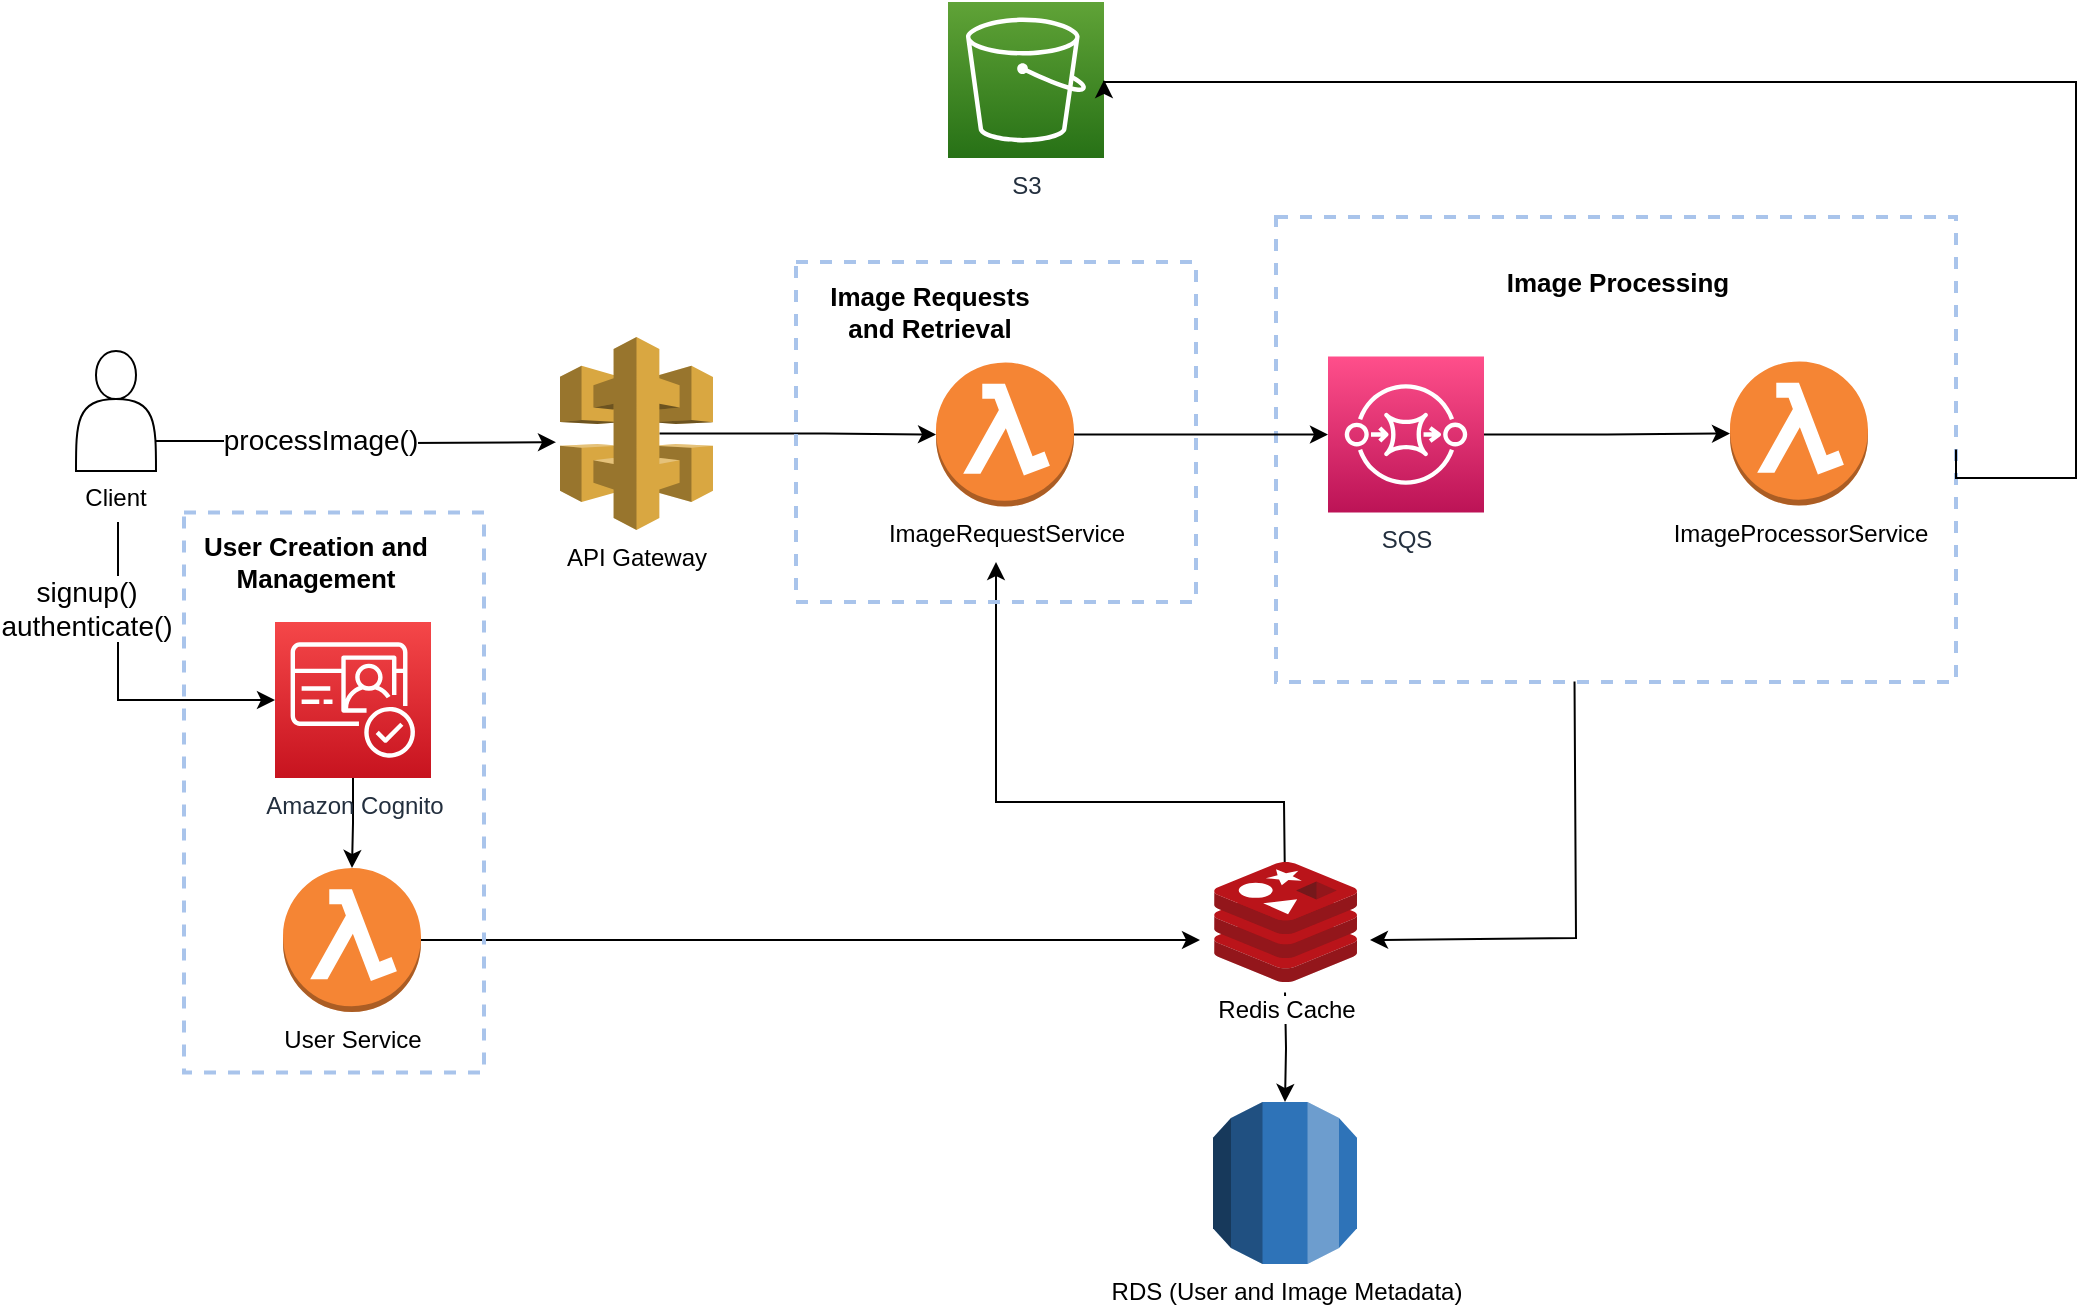 <mxfile version="20.8.16" type="device"><diagram name="Page-1" id="f10wLrEcIsJkVGP2h6X6"><mxGraphModel dx="505" dy="508" grid="1" gridSize="10" guides="1" tooltips="1" connect="1" arrows="1" fold="1" page="1" pageScale="1" pageWidth="4000" pageHeight="3000" math="0" shadow="0"><root><mxCell id="0"/><mxCell id="1" parent="0"/><mxCell id="lYPze4F9XFHHbkOYHn2J-20" value="" style="whiteSpace=wrap;html=1;dashed=1;fillColor=none;strokeWidth=2;strokeColor=#A9C4EB;" parent="1" vertex="1"><mxGeometry x="820" y="387.5" width="340" height="232.5" as="geometry"/></mxCell><mxCell id="lYPze4F9XFHHbkOYHn2J-26" style="edgeStyle=orthogonalEdgeStyle;rounded=0;orthogonalLoop=1;jettySize=auto;html=1;exitX=0.65;exitY=0.5;exitDx=0;exitDy=0;exitPerimeter=0;entryX=0;entryY=0.5;entryDx=0;entryDy=0;entryPerimeter=0;" parent="1" source="lYPze4F9XFHHbkOYHn2J-1" target="lYPze4F9XFHHbkOYHn2J-37" edge="1"><mxGeometry relative="1" as="geometry"/></mxCell><mxCell id="lYPze4F9XFHHbkOYHn2J-1" value="API Gateway" style="outlineConnect=0;dashed=0;verticalLabelPosition=bottom;verticalAlign=top;align=center;html=1;shape=mxgraph.aws3.api_gateway;fillColor=#D9A741;gradientColor=none;" parent="1" vertex="1"><mxGeometry x="462" y="447.5" width="76.5" height="96.5" as="geometry"/></mxCell><mxCell id="lYPze4F9XFHHbkOYHn2J-2" value="RDS (User and Image Metadata)" style="outlineConnect=0;dashed=0;verticalLabelPosition=bottom;verticalAlign=top;align=center;html=1;shape=mxgraph.aws3.rds;fillColor=#2E73B8;gradientColor=none;" parent="1" vertex="1"><mxGeometry x="788.5" y="830" width="72" height="81" as="geometry"/></mxCell><mxCell id="lYPze4F9XFHHbkOYHn2J-4" value="S3&lt;br&gt;" style="sketch=0;points=[[0,0,0],[0.25,0,0],[0.5,0,0],[0.75,0,0],[1,0,0],[0,1,0],[0.25,1,0],[0.5,1,0],[0.75,1,0],[1,1,0],[0,0.25,0],[0,0.5,0],[0,0.75,0],[1,0.25,0],[1,0.5,0],[1,0.75,0]];outlineConnect=0;fontColor=#232F3E;gradientColor=#60A337;gradientDirection=north;fillColor=#277116;strokeColor=#ffffff;dashed=0;verticalLabelPosition=bottom;verticalAlign=top;align=center;html=1;fontSize=12;fontStyle=0;aspect=fixed;shape=mxgraph.aws4.resourceIcon;resIcon=mxgraph.aws4.s3;" parent="1" vertex="1"><mxGeometry x="656" y="280" width="78" height="78" as="geometry"/></mxCell><mxCell id="lYPze4F9XFHHbkOYHn2J-28" style="edgeStyle=orthogonalEdgeStyle;rounded=0;orthogonalLoop=1;jettySize=auto;html=1;exitX=1;exitY=0.5;exitDx=0;exitDy=0;exitPerimeter=0;entryX=0;entryY=0.5;entryDx=0;entryDy=0;entryPerimeter=0;" parent="1" source="lYPze4F9XFHHbkOYHn2J-6" target="lYPze4F9XFHHbkOYHn2J-12" edge="1"><mxGeometry relative="1" as="geometry"/></mxCell><mxCell id="lYPze4F9XFHHbkOYHn2J-6" value="SQS" style="sketch=0;points=[[0,0,0],[0.25,0,0],[0.5,0,0],[0.75,0,0],[1,0,0],[0,1,0],[0.25,1,0],[0.5,1,0],[0.75,1,0],[1,1,0],[0,0.25,0],[0,0.5,0],[0,0.75,0],[1,0.25,0],[1,0.5,0],[1,0.75,0]];outlineConnect=0;fontColor=#232F3E;gradientColor=#FF4F8B;gradientDirection=north;fillColor=#BC1356;strokeColor=#ffffff;dashed=0;verticalLabelPosition=bottom;verticalAlign=top;align=center;html=1;fontSize=12;fontStyle=0;aspect=fixed;shape=mxgraph.aws4.resourceIcon;resIcon=mxgraph.aws4.sqs;" parent="1" vertex="1"><mxGeometry x="846" y="457.25" width="78" height="78" as="geometry"/></mxCell><mxCell id="wJnPm2ojsVKecc8oGlB5-3" style="edgeStyle=orthogonalEdgeStyle;rounded=0;orthogonalLoop=1;jettySize=auto;html=1;exitX=1;exitY=0.75;exitDx=0;exitDy=0;" parent="1" source="lYPze4F9XFHHbkOYHn2J-7" edge="1"><mxGeometry relative="1" as="geometry"><mxPoint x="460" y="500.077" as="targetPoint"/></mxGeometry></mxCell><mxCell id="wJnPm2ojsVKecc8oGlB5-10" value="processImage()" style="edgeLabel;html=1;align=center;verticalAlign=middle;resizable=0;points=[];fontSize=14;" parent="wJnPm2ojsVKecc8oGlB5-3" vertex="1" connectable="0"><mxGeometry x="-0.183" y="1" relative="1" as="geometry"><mxPoint as="offset"/></mxGeometry></mxCell><mxCell id="wJnPm2ojsVKecc8oGlB5-4" style="edgeStyle=orthogonalEdgeStyle;rounded=0;orthogonalLoop=1;jettySize=auto;html=1;entryX=0;entryY=0.5;entryDx=0;entryDy=0;entryPerimeter=0;" parent="1" target="wJnPm2ojsVKecc8oGlB5-1" edge="1"><mxGeometry relative="1" as="geometry"><mxPoint x="241" y="540" as="sourcePoint"/><mxPoint x="301" y="583" as="targetPoint"/><Array as="points"><mxPoint x="241" y="629"/></Array></mxGeometry></mxCell><mxCell id="wJnPm2ojsVKecc8oGlB5-7" value="&lt;font style=&quot;font-size: 14px;&quot;&gt;signup()&lt;br&gt;authenticate()&lt;/font&gt;" style="edgeLabel;html=1;align=center;verticalAlign=middle;resizable=0;points=[];" parent="wJnPm2ojsVKecc8oGlB5-4" vertex="1" connectable="0"><mxGeometry x="-0.165" y="-4" relative="1" as="geometry"><mxPoint x="-12" y="-27" as="offset"/></mxGeometry></mxCell><mxCell id="lYPze4F9XFHHbkOYHn2J-7" value="&lt;br&gt;&lt;br&gt;&lt;br&gt;&lt;br&gt;&lt;br&gt;&lt;br&gt;Client" style="shape=actor;whiteSpace=wrap;html=1;" parent="1" vertex="1"><mxGeometry x="220" y="454.5" width="40" height="60" as="geometry"/></mxCell><mxCell id="lYPze4F9XFHHbkOYHn2J-12" value="ImageProcessorService" style="outlineConnect=0;dashed=0;verticalLabelPosition=bottom;verticalAlign=top;align=center;html=1;shape=mxgraph.aws3.lambda_function;fillColor=#F58534;gradientColor=none;" parent="1" vertex="1"><mxGeometry x="1047" y="459.75" width="69" height="72" as="geometry"/></mxCell><mxCell id="wJnPm2ojsVKecc8oGlB5-9" style="edgeStyle=orthogonalEdgeStyle;rounded=0;orthogonalLoop=1;jettySize=auto;html=1;exitX=1;exitY=0.5;exitDx=0;exitDy=0;exitPerimeter=0;entryX=0;entryY=0.5;entryDx=0;entryDy=0;entryPerimeter=0;fontSize=14;" parent="1" source="lYPze4F9XFHHbkOYHn2J-16" edge="1"><mxGeometry relative="1" as="geometry"><mxPoint x="782.0" y="749" as="targetPoint"/></mxGeometry></mxCell><mxCell id="lYPze4F9XFHHbkOYHn2J-16" value="User Service" style="outlineConnect=0;dashed=0;verticalLabelPosition=bottom;verticalAlign=top;align=center;html=1;shape=mxgraph.aws3.lambda_function;fillColor=#F58534;gradientColor=none;" parent="1" vertex="1"><mxGeometry x="323.5" y="713" width="69" height="72" as="geometry"/></mxCell><mxCell id="lYPze4F9XFHHbkOYHn2J-29" style="edgeStyle=orthogonalEdgeStyle;rounded=0;orthogonalLoop=1;jettySize=auto;html=1;exitX=1;exitY=0.5;exitDx=0;exitDy=0;entryX=1;entryY=0.5;entryDx=0;entryDy=0;entryPerimeter=0;" parent="1" source="lYPze4F9XFHHbkOYHn2J-20" target="lYPze4F9XFHHbkOYHn2J-4" edge="1"><mxGeometry relative="1" as="geometry"><Array as="points"><mxPoint x="1160" y="518"/><mxPoint x="1220" y="518"/><mxPoint x="1220" y="320"/></Array></mxGeometry></mxCell><mxCell id="lYPze4F9XFHHbkOYHn2J-21" value="" style="whiteSpace=wrap;html=1;dashed=1;fillColor=none;strokeWidth=2;strokeColor=#A9C4EB;" parent="1" vertex="1"><mxGeometry x="274" y="535.25" width="150" height="280" as="geometry"/></mxCell><mxCell id="lYPze4F9XFHHbkOYHn2J-22" value="&lt;font style=&quot;font-size: 13px;&quot;&gt;&lt;b&gt;User Creation and Management&lt;/b&gt;&lt;/font&gt;" style="text;html=1;strokeColor=none;fillColor=none;align=center;verticalAlign=middle;whiteSpace=wrap;rounded=0;" parent="1" vertex="1"><mxGeometry x="282.75" y="540" width="113.5" height="40" as="geometry"/></mxCell><mxCell id="lYPze4F9XFHHbkOYHn2J-25" value="&lt;font style=&quot;font-size: 13px;&quot;&gt;&lt;b&gt;Image Processing&lt;/b&gt;&lt;/font&gt;" style="text;html=1;strokeColor=none;fillColor=none;align=center;verticalAlign=middle;whiteSpace=wrap;rounded=0;" parent="1" vertex="1"><mxGeometry x="933.5" y="400" width="113.5" height="40" as="geometry"/></mxCell><mxCell id="lYPze4F9XFHHbkOYHn2J-38" style="edgeStyle=orthogonalEdgeStyle;rounded=0;orthogonalLoop=1;jettySize=auto;html=1;exitX=1;exitY=0.5;exitDx=0;exitDy=0;exitPerimeter=0;" parent="1" source="lYPze4F9XFHHbkOYHn2J-37" target="lYPze4F9XFHHbkOYHn2J-6" edge="1"><mxGeometry relative="1" as="geometry"/></mxCell><mxCell id="lYPze4F9XFHHbkOYHn2J-37" value="ImageRequestService" style="outlineConnect=0;dashed=0;verticalLabelPosition=bottom;verticalAlign=top;align=center;html=1;shape=mxgraph.aws3.lambda_function;fillColor=#F58534;gradientColor=none;" parent="1" vertex="1"><mxGeometry x="650" y="460.25" width="69" height="72" as="geometry"/></mxCell><mxCell id="Rg-1gzYIBvHBvNJsg9Mk-1" value="" style="endArrow=classic;html=1;rounded=0;exitX=0.5;exitY=0;exitDx=0;exitDy=0;exitPerimeter=0;" parent="1" edge="1"><mxGeometry width="50" height="50" relative="1" as="geometry"><mxPoint x="824.5" y="722.75" as="sourcePoint"/><mxPoint x="680" y="560" as="targetPoint"/><Array as="points"><mxPoint x="824" y="680"/><mxPoint x="680" y="680"/></Array></mxGeometry></mxCell><mxCell id="Rg-1gzYIBvHBvNJsg9Mk-2" value="" style="endArrow=classic;html=1;rounded=0;entryX=1;entryY=0.5;entryDx=0;entryDy=0;entryPerimeter=0;exitX=0.439;exitY=0.999;exitDx=0;exitDy=0;exitPerimeter=0;" parent="1" source="lYPze4F9XFHHbkOYHn2J-20" edge="1"><mxGeometry width="50" height="50" relative="1" as="geometry"><mxPoint x="970" y="650" as="sourcePoint"/><mxPoint x="867.0" y="749" as="targetPoint"/><Array as="points"><mxPoint x="970" y="748"/></Array></mxGeometry></mxCell><mxCell id="Rg-1gzYIBvHBvNJsg9Mk-3" value="" style="whiteSpace=wrap;html=1;dashed=1;fillColor=none;strokeWidth=2;strokeColor=#A9C4EB;" parent="1" vertex="1"><mxGeometry x="580" y="410" width="200" height="170" as="geometry"/></mxCell><mxCell id="Rg-1gzYIBvHBvNJsg9Mk-5" value="&lt;font style=&quot;font-size: 13px;&quot;&gt;&lt;b&gt;Image Requests and Retrieval&lt;/b&gt;&lt;/font&gt;" style="text;html=1;strokeColor=none;fillColor=none;align=center;verticalAlign=middle;whiteSpace=wrap;rounded=0;" parent="1" vertex="1"><mxGeometry x="590" y="414.5" width="113.5" height="40" as="geometry"/></mxCell><mxCell id="wJnPm2ojsVKecc8oGlB5-8" style="edgeStyle=orthogonalEdgeStyle;rounded=0;orthogonalLoop=1;jettySize=auto;html=1;exitX=0.5;exitY=1;exitDx=0;exitDy=0;exitPerimeter=0;entryX=0.5;entryY=0;entryDx=0;entryDy=0;entryPerimeter=0;fontSize=14;" parent="1" source="wJnPm2ojsVKecc8oGlB5-1" target="lYPze4F9XFHHbkOYHn2J-16" edge="1"><mxGeometry relative="1" as="geometry"/></mxCell><mxCell id="wJnPm2ojsVKecc8oGlB5-1" value="Amazon Cognito&lt;br&gt;" style="sketch=0;points=[[0,0,0],[0.25,0,0],[0.5,0,0],[0.75,0,0],[1,0,0],[0,1,0],[0.25,1,0],[0.5,1,0],[0.75,1,0],[1,1,0],[0,0.25,0],[0,0.5,0],[0,0.75,0],[1,0.25,0],[1,0.5,0],[1,0.75,0]];outlineConnect=0;fontColor=#232F3E;gradientColor=#F54749;gradientDirection=north;fillColor=#C7131F;strokeColor=#ffffff;dashed=0;verticalLabelPosition=bottom;verticalAlign=top;align=center;html=1;fontSize=12;fontStyle=0;aspect=fixed;shape=mxgraph.aws4.resourceIcon;resIcon=mxgraph.aws4.cognito;" parent="1" vertex="1"><mxGeometry x="319.5" y="590" width="78" height="78" as="geometry"/></mxCell><mxCell id="p_ahiTqHmz0nXC8cvmGf-4" style="edgeStyle=orthogonalEdgeStyle;rounded=0;orthogonalLoop=1;jettySize=auto;html=1;exitX=0.5;exitY=1;exitDx=0;exitDy=0;exitPerimeter=0;entryX=0.5;entryY=0;entryDx=0;entryDy=0;entryPerimeter=0;" edge="1" parent="1" target="lYPze4F9XFHHbkOYHn2J-2"><mxGeometry relative="1" as="geometry"><mxPoint x="824.5" y="775.25" as="sourcePoint"/></mxGeometry></mxCell><mxCell id="p_ahiTqHmz0nXC8cvmGf-5" value="Redis Cache" style="sketch=0;aspect=fixed;html=1;points=[];align=center;image;fontSize=12;image=img/lib/mscae/Cache_Redis_Product.svg;" vertex="1" parent="1"><mxGeometry x="789.07" y="710" width="71.43" height="60" as="geometry"/></mxCell></root></mxGraphModel></diagram></mxfile>